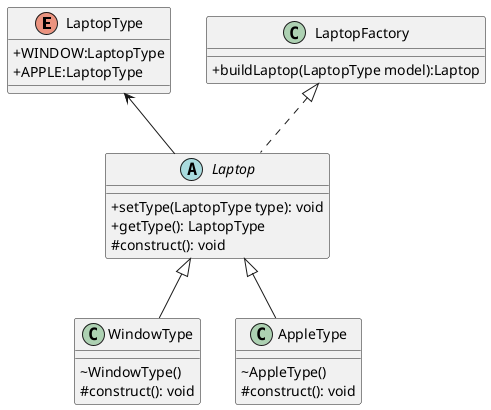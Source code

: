 @startuml
skinparam classAttributeIconSize 0
enum LaptopType{

+WINDOW:LaptopType
+APPLE:LaptopType

}
Abstract Laptop {
    + setType(LaptopType type): void
    + getType(): LaptopType
    #construct(): void
}

class WindowType{
   ~ WindowType()
   #construct(): void
}
class AppleType{
   ~ AppleType()
   #construct(): void
}

class LaptopFactory{
+buildLaptop(LaptopType model):Laptop
}






Laptop<|-- WindowType
Laptop<|-- AppleType
LaptopFactory<|.. Laptop
LaptopType<-- Laptop







@enduml